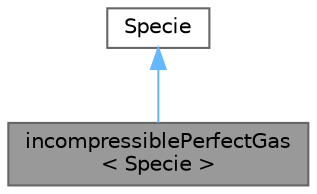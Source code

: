 digraph "incompressiblePerfectGas&lt; Specie &gt;"
{
 // LATEX_PDF_SIZE
  bgcolor="transparent";
  edge [fontname=Helvetica,fontsize=10,labelfontname=Helvetica,labelfontsize=10];
  node [fontname=Helvetica,fontsize=10,shape=box,height=0.2,width=0.4];
  Node1 [id="Node000001",label="incompressiblePerfectGas\l\< Specie \>",height=0.2,width=0.4,color="gray40", fillcolor="grey60", style="filled", fontcolor="black",tooltip="Incompressible gas equation of state using a constant reference pressure in the perfect gas equation ..."];
  Node2 -> Node1 [id="edge1_Node000001_Node000002",dir="back",color="steelblue1",style="solid",tooltip=" "];
  Node2 [id="Node000002",label="Specie",height=0.2,width=0.4,color="gray40", fillcolor="white", style="filled",tooltip=" "];
}
